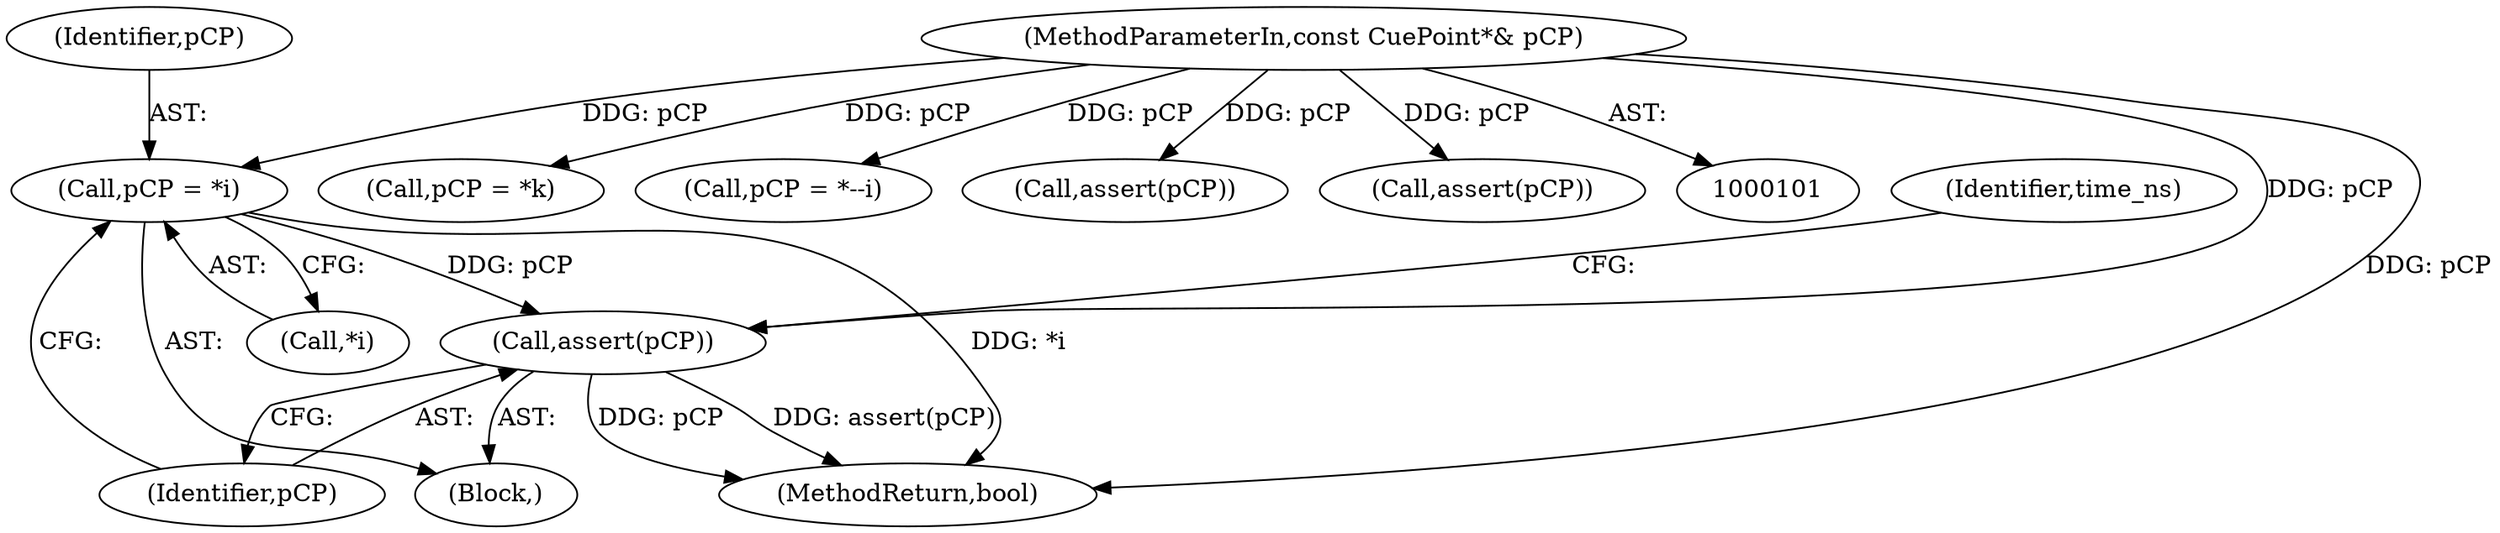 digraph "0_Android_04839626ed859623901ebd3a5fd483982186b59d_39@pointer" {
"1000138" [label="(Call,pCP = *i)"];
"1000104" [label="(MethodParameterIn,const CuePoint*& pCP)"];
"1000142" [label="(Call,assert(pCP))"];
"1000139" [label="(Identifier,pCP)"];
"1000140" [label="(Call,*i)"];
"1000181" [label="(Call,pCP = *k)"];
"1000223" [label="(Call,pCP = *--i)"];
"1000235" [label="(MethodReturn,bool)"];
"1000228" [label="(Call,assert(pCP))"];
"1000146" [label="(Identifier,time_ns)"];
"1000142" [label="(Call,assert(pCP))"];
"1000104" [label="(MethodParameterIn,const CuePoint*& pCP)"];
"1000185" [label="(Call,assert(pCP))"];
"1000143" [label="(Identifier,pCP)"];
"1000106" [label="(Block,)"];
"1000138" [label="(Call,pCP = *i)"];
"1000138" -> "1000106"  [label="AST: "];
"1000138" -> "1000140"  [label="CFG: "];
"1000139" -> "1000138"  [label="AST: "];
"1000140" -> "1000138"  [label="AST: "];
"1000143" -> "1000138"  [label="CFG: "];
"1000138" -> "1000235"  [label="DDG: *i"];
"1000104" -> "1000138"  [label="DDG: pCP"];
"1000138" -> "1000142"  [label="DDG: pCP"];
"1000104" -> "1000101"  [label="AST: "];
"1000104" -> "1000235"  [label="DDG: pCP"];
"1000104" -> "1000142"  [label="DDG: pCP"];
"1000104" -> "1000181"  [label="DDG: pCP"];
"1000104" -> "1000185"  [label="DDG: pCP"];
"1000104" -> "1000223"  [label="DDG: pCP"];
"1000104" -> "1000228"  [label="DDG: pCP"];
"1000142" -> "1000106"  [label="AST: "];
"1000142" -> "1000143"  [label="CFG: "];
"1000143" -> "1000142"  [label="AST: "];
"1000146" -> "1000142"  [label="CFG: "];
"1000142" -> "1000235"  [label="DDG: assert(pCP)"];
"1000142" -> "1000235"  [label="DDG: pCP"];
}
